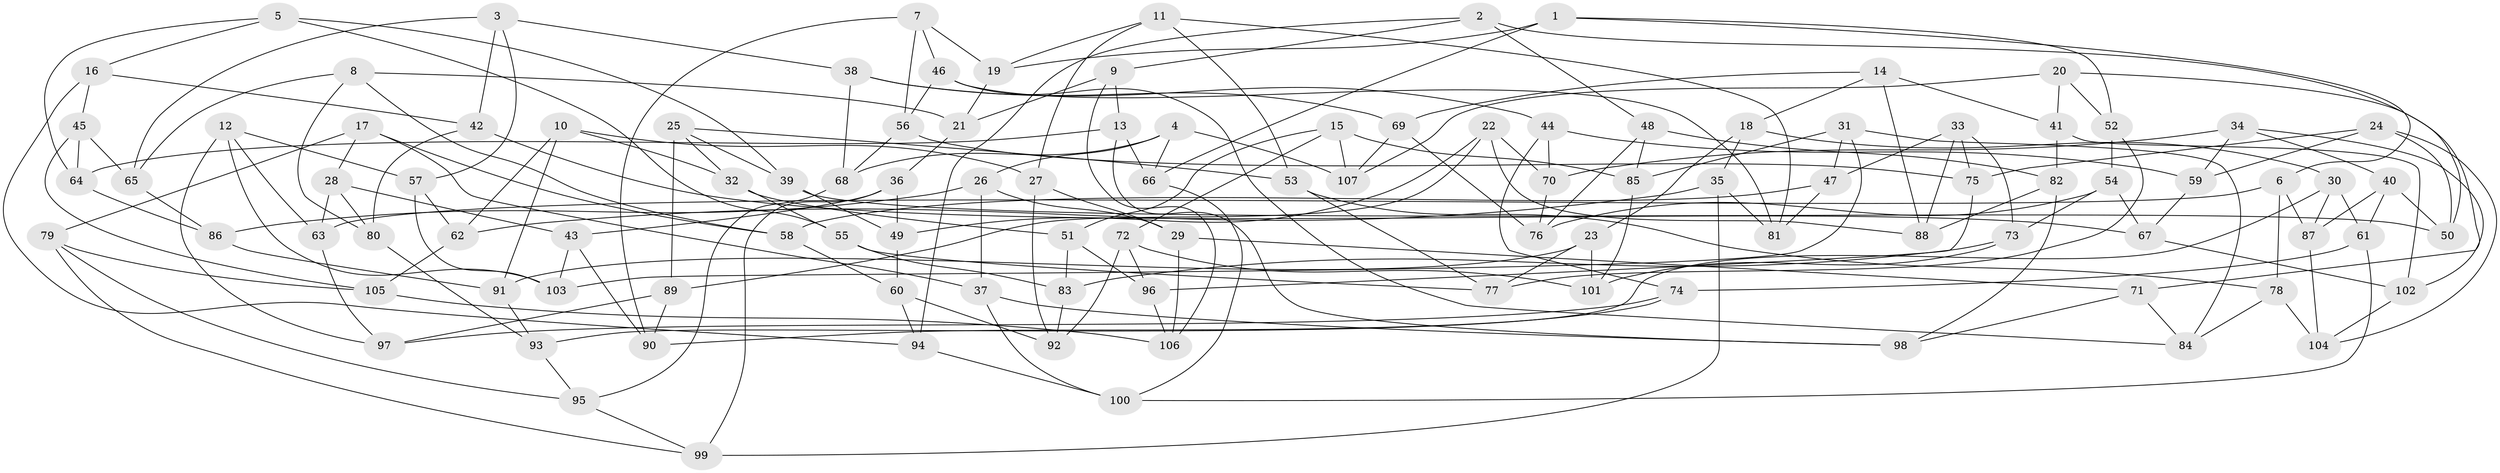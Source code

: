 // coarse degree distribution, {3: 0.19047619047619047, 5: 0.16666666666666666, 4: 0.30952380952380953, 6: 0.19047619047619047, 8: 0.047619047619047616, 17: 0.023809523809523808, 9: 0.047619047619047616, 10: 0.023809523809523808}
// Generated by graph-tools (version 1.1) at 2025/03/03/04/25 22:03:19]
// undirected, 107 vertices, 214 edges
graph export_dot {
graph [start="1"]
  node [color=gray90,style=filled];
  1;
  2;
  3;
  4;
  5;
  6;
  7;
  8;
  9;
  10;
  11;
  12;
  13;
  14;
  15;
  16;
  17;
  18;
  19;
  20;
  21;
  22;
  23;
  24;
  25;
  26;
  27;
  28;
  29;
  30;
  31;
  32;
  33;
  34;
  35;
  36;
  37;
  38;
  39;
  40;
  41;
  42;
  43;
  44;
  45;
  46;
  47;
  48;
  49;
  50;
  51;
  52;
  53;
  54;
  55;
  56;
  57;
  58;
  59;
  60;
  61;
  62;
  63;
  64;
  65;
  66;
  67;
  68;
  69;
  70;
  71;
  72;
  73;
  74;
  75;
  76;
  77;
  78;
  79;
  80;
  81;
  82;
  83;
  84;
  85;
  86;
  87;
  88;
  89;
  90;
  91;
  92;
  93;
  94;
  95;
  96;
  97;
  98;
  99;
  100;
  101;
  102;
  103;
  104;
  105;
  106;
  107;
  1 -- 6;
  1 -- 66;
  1 -- 52;
  1 -- 19;
  2 -- 50;
  2 -- 48;
  2 -- 9;
  2 -- 94;
  3 -- 42;
  3 -- 65;
  3 -- 57;
  3 -- 38;
  4 -- 66;
  4 -- 26;
  4 -- 107;
  4 -- 68;
  5 -- 39;
  5 -- 64;
  5 -- 16;
  5 -- 55;
  6 -- 63;
  6 -- 78;
  6 -- 87;
  7 -- 90;
  7 -- 46;
  7 -- 56;
  7 -- 19;
  8 -- 58;
  8 -- 21;
  8 -- 65;
  8 -- 80;
  9 -- 106;
  9 -- 21;
  9 -- 13;
  10 -- 62;
  10 -- 91;
  10 -- 32;
  10 -- 27;
  11 -- 81;
  11 -- 19;
  11 -- 27;
  11 -- 53;
  12 -- 63;
  12 -- 57;
  12 -- 103;
  12 -- 97;
  13 -- 66;
  13 -- 98;
  13 -- 64;
  14 -- 41;
  14 -- 69;
  14 -- 88;
  14 -- 18;
  15 -- 107;
  15 -- 51;
  15 -- 72;
  15 -- 85;
  16 -- 94;
  16 -- 42;
  16 -- 45;
  17 -- 58;
  17 -- 28;
  17 -- 79;
  17 -- 37;
  18 -- 35;
  18 -- 30;
  18 -- 23;
  19 -- 21;
  20 -- 107;
  20 -- 52;
  20 -- 71;
  20 -- 41;
  21 -- 36;
  22 -- 49;
  22 -- 89;
  22 -- 88;
  22 -- 70;
  23 -- 91;
  23 -- 101;
  23 -- 77;
  24 -- 59;
  24 -- 75;
  24 -- 50;
  24 -- 104;
  25 -- 32;
  25 -- 39;
  25 -- 53;
  25 -- 89;
  26 -- 86;
  26 -- 29;
  26 -- 37;
  27 -- 92;
  27 -- 29;
  28 -- 43;
  28 -- 63;
  28 -- 80;
  29 -- 106;
  29 -- 71;
  30 -- 87;
  30 -- 61;
  30 -- 93;
  31 -- 85;
  31 -- 103;
  31 -- 84;
  31 -- 47;
  32 -- 51;
  32 -- 55;
  33 -- 47;
  33 -- 88;
  33 -- 75;
  33 -- 73;
  34 -- 102;
  34 -- 59;
  34 -- 70;
  34 -- 40;
  35 -- 81;
  35 -- 99;
  35 -- 62;
  36 -- 99;
  36 -- 49;
  36 -- 43;
  37 -- 100;
  37 -- 98;
  38 -- 68;
  38 -- 44;
  38 -- 69;
  39 -- 49;
  39 -- 50;
  40 -- 50;
  40 -- 61;
  40 -- 87;
  41 -- 102;
  41 -- 82;
  42 -- 67;
  42 -- 80;
  43 -- 90;
  43 -- 103;
  44 -- 70;
  44 -- 59;
  44 -- 74;
  45 -- 105;
  45 -- 65;
  45 -- 64;
  46 -- 84;
  46 -- 56;
  46 -- 81;
  47 -- 81;
  47 -- 58;
  48 -- 82;
  48 -- 76;
  48 -- 85;
  49 -- 60;
  51 -- 96;
  51 -- 83;
  52 -- 54;
  52 -- 77;
  53 -- 77;
  53 -- 78;
  54 -- 76;
  54 -- 73;
  54 -- 67;
  55 -- 83;
  55 -- 77;
  56 -- 68;
  56 -- 75;
  57 -- 62;
  57 -- 103;
  58 -- 60;
  59 -- 67;
  60 -- 92;
  60 -- 94;
  61 -- 74;
  61 -- 100;
  62 -- 105;
  63 -- 97;
  64 -- 86;
  65 -- 86;
  66 -- 100;
  67 -- 102;
  68 -- 95;
  69 -- 76;
  69 -- 107;
  70 -- 76;
  71 -- 98;
  71 -- 84;
  72 -- 96;
  72 -- 101;
  72 -- 92;
  73 -- 101;
  73 -- 83;
  74 -- 97;
  74 -- 90;
  75 -- 96;
  78 -- 104;
  78 -- 84;
  79 -- 95;
  79 -- 99;
  79 -- 105;
  80 -- 93;
  82 -- 98;
  82 -- 88;
  83 -- 92;
  85 -- 101;
  86 -- 91;
  87 -- 104;
  89 -- 90;
  89 -- 97;
  91 -- 93;
  93 -- 95;
  94 -- 100;
  95 -- 99;
  96 -- 106;
  102 -- 104;
  105 -- 106;
}
